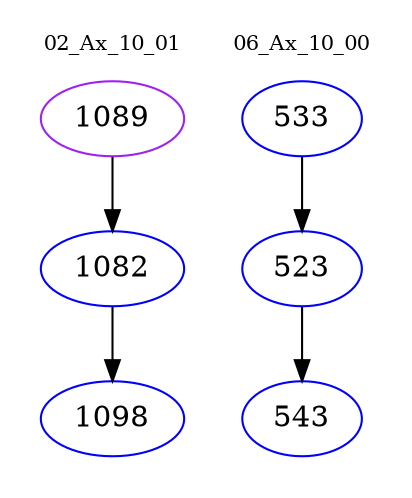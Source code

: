 digraph{
subgraph cluster_0 {
color = white
label = "02_Ax_10_01";
fontsize=10;
T0_1089 [label="1089", color="purple"]
T0_1089 -> T0_1082 [color="black"]
T0_1082 [label="1082", color="blue"]
T0_1082 -> T0_1098 [color="black"]
T0_1098 [label="1098", color="blue"]
}
subgraph cluster_1 {
color = white
label = "06_Ax_10_00";
fontsize=10;
T1_533 [label="533", color="blue"]
T1_533 -> T1_523 [color="black"]
T1_523 [label="523", color="blue"]
T1_523 -> T1_543 [color="black"]
T1_543 [label="543", color="blue"]
}
}
